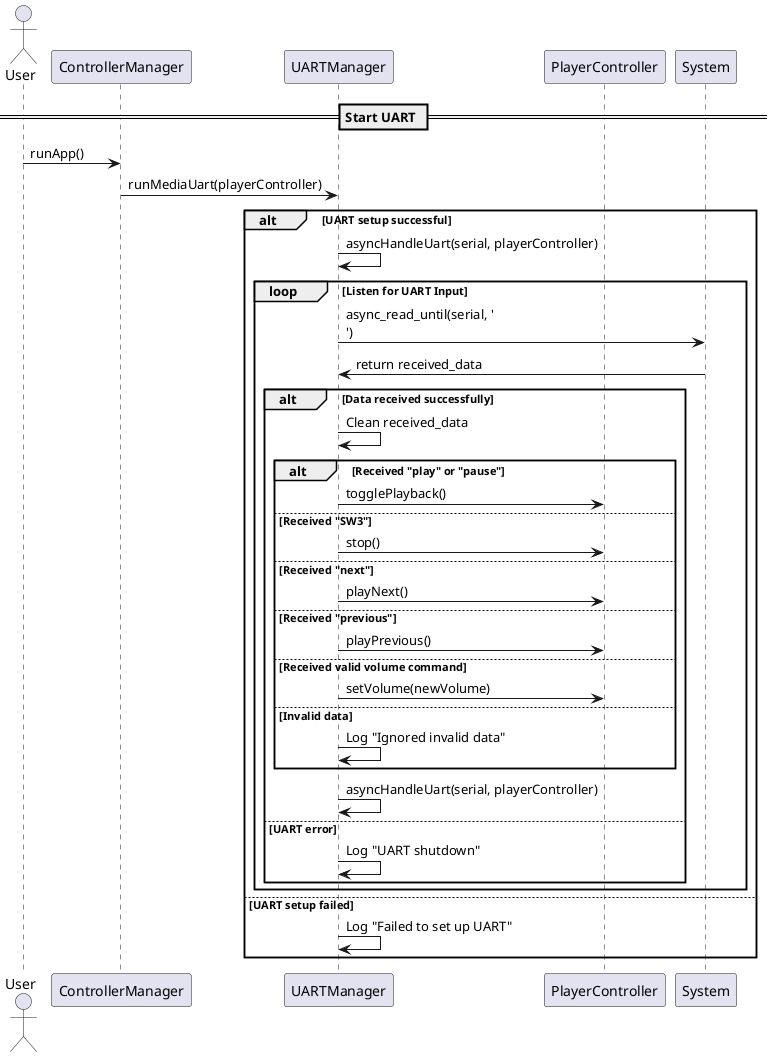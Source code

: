 @startuml
actor User
participant ControllerManager
participant UARTManager
participant PlayerController
participant System

== Start UART ==
User -> ControllerManager: runApp()
ControllerManager -> UARTManager: runMediaUart(playerController)

alt UART setup successful
    UARTManager -> UARTManager: asyncHandleUart(serial, playerController)

    loop Listen for UART Input
        UARTManager -> System: async_read_until(serial, '\n')
        System -> UARTManager: return received_data

        alt Data received successfully
            UARTManager -> UARTManager: Clean received_data

            alt Received "play" or "pause"
                UARTManager -> PlayerController: togglePlayback()
            else Received "SW3"
                UARTManager -> PlayerController: stop()
            else Received "next"
                UARTManager -> PlayerController: playNext()
            else Received "previous"
                UARTManager -> PlayerController: playPrevious()
            else Received valid volume command
                UARTManager -> PlayerController: setVolume(newVolume)
            else Invalid data
                UARTManager -> UARTManager: Log "Ignored invalid data"
            end

            UARTManager -> UARTManager: asyncHandleUart(serial, playerController)
        else UART error
            UARTManager -> UARTManager: Log "UART shutdown"
        end
    end
else UART setup failed
    UARTManager -> UARTManager: Log "Failed to set up UART"
end
@enduml
